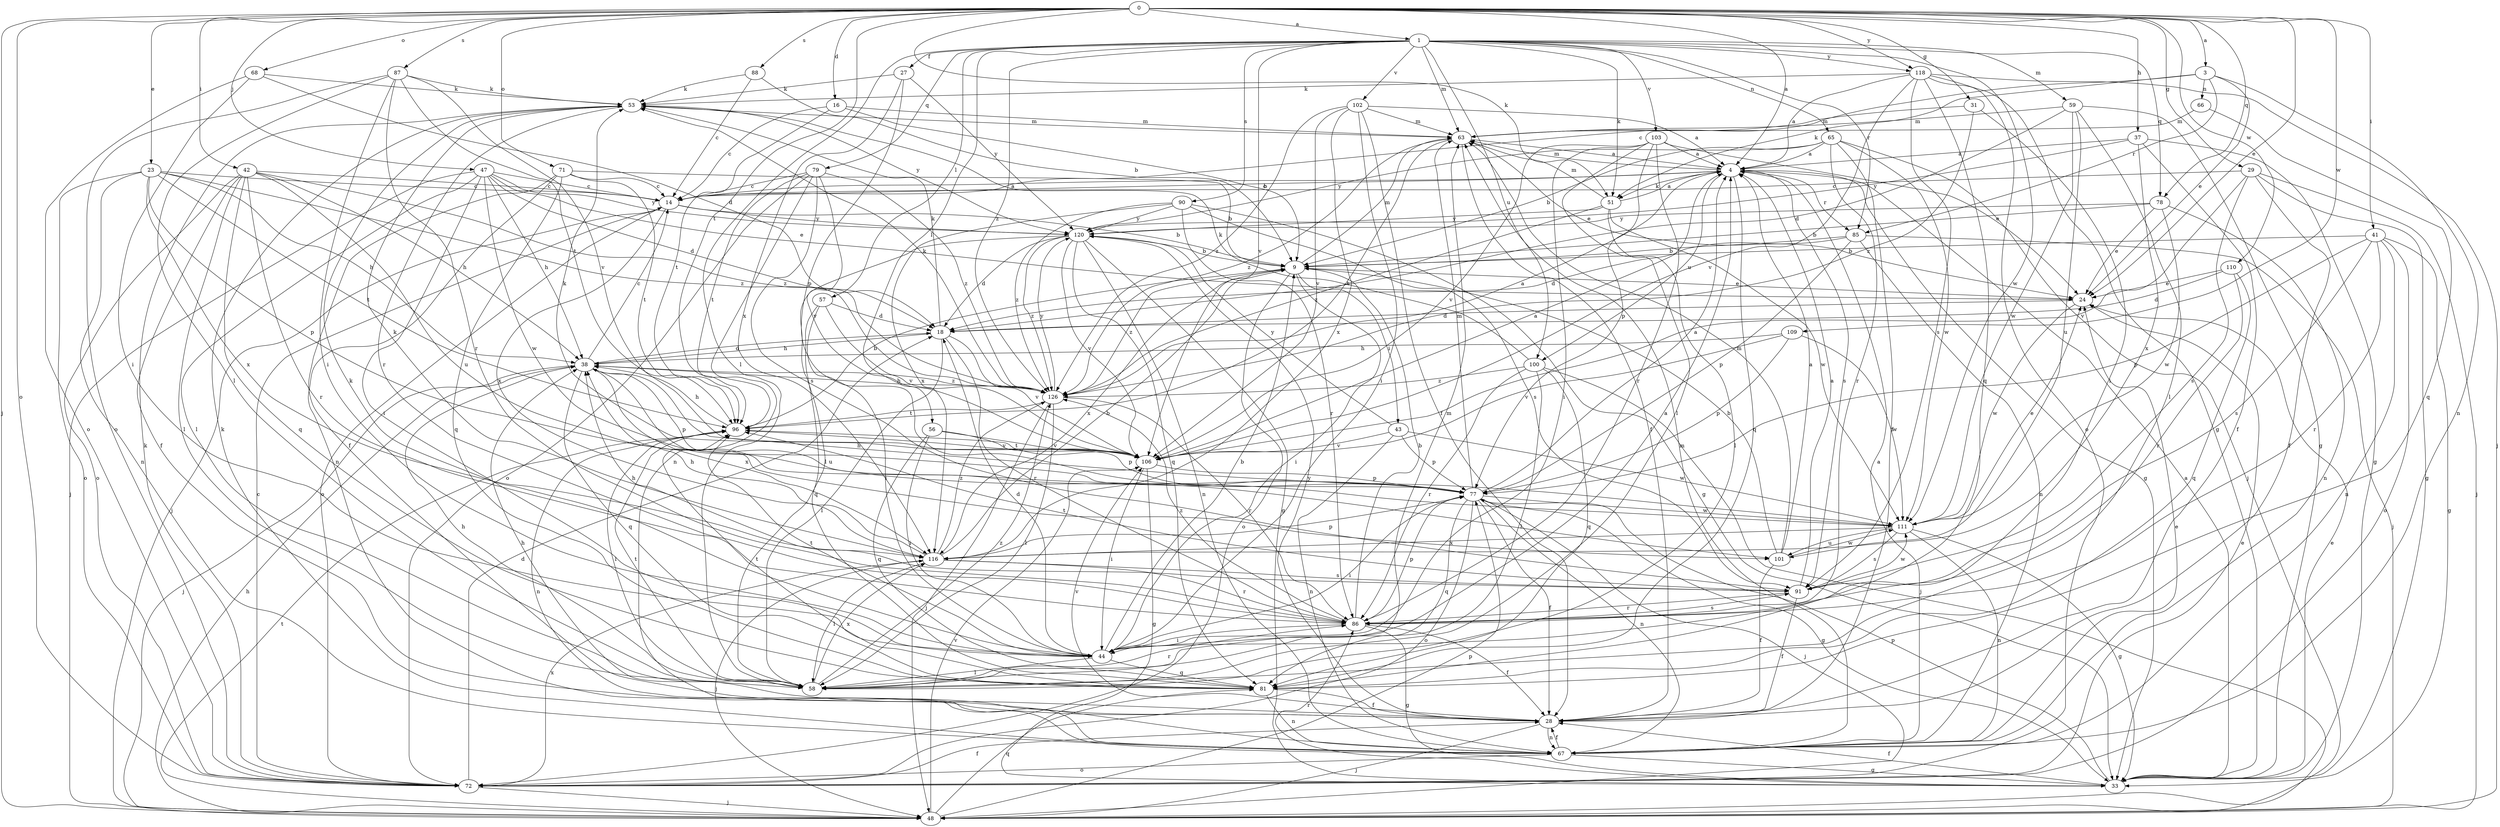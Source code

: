 strict digraph  {
0;
1;
3;
4;
9;
14;
16;
18;
23;
24;
27;
28;
29;
31;
33;
37;
38;
41;
42;
43;
44;
47;
48;
51;
53;
56;
57;
58;
59;
63;
65;
66;
67;
68;
71;
72;
77;
78;
79;
81;
85;
86;
87;
88;
90;
91;
96;
100;
101;
102;
103;
106;
109;
110;
111;
116;
118;
120;
126;
0 -> 1  [label=a];
0 -> 3  [label=a];
0 -> 4  [label=a];
0 -> 16  [label=d];
0 -> 23  [label=e];
0 -> 24  [label=e];
0 -> 29  [label=g];
0 -> 31  [label=g];
0 -> 37  [label=h];
0 -> 41  [label=i];
0 -> 42  [label=i];
0 -> 47  [label=j];
0 -> 48  [label=j];
0 -> 51  [label=k];
0 -> 68  [label=o];
0 -> 71  [label=o];
0 -> 72  [label=o];
0 -> 78  [label=q];
0 -> 87  [label=s];
0 -> 88  [label=s];
0 -> 96  [label=t];
0 -> 109  [label=w];
0 -> 110  [label=w];
0 -> 118  [label=y];
1 -> 27  [label=f];
1 -> 51  [label=k];
1 -> 56  [label=l];
1 -> 57  [label=l];
1 -> 58  [label=l];
1 -> 59  [label=m];
1 -> 63  [label=m];
1 -> 65  [label=n];
1 -> 78  [label=q];
1 -> 79  [label=q];
1 -> 85  [label=r];
1 -> 90  [label=s];
1 -> 100  [label=u];
1 -> 102  [label=v];
1 -> 103  [label=v];
1 -> 106  [label=v];
1 -> 111  [label=w];
1 -> 118  [label=y];
1 -> 126  [label=z];
3 -> 14  [label=c];
3 -> 24  [label=e];
3 -> 51  [label=k];
3 -> 66  [label=n];
3 -> 67  [label=n];
3 -> 85  [label=r];
4 -> 14  [label=c];
4 -> 33  [label=g];
4 -> 51  [label=k];
4 -> 63  [label=m];
4 -> 81  [label=q];
4 -> 85  [label=r];
4 -> 91  [label=s];
4 -> 100  [label=u];
9 -> 24  [label=e];
9 -> 43  [label=i];
9 -> 44  [label=i];
9 -> 63  [label=m];
9 -> 72  [label=o];
9 -> 116  [label=x];
9 -> 126  [label=z];
14 -> 4  [label=a];
14 -> 9  [label=b];
14 -> 48  [label=j];
14 -> 72  [label=o];
14 -> 116  [label=x];
14 -> 120  [label=y];
16 -> 9  [label=b];
16 -> 14  [label=c];
16 -> 63  [label=m];
16 -> 96  [label=t];
18 -> 38  [label=h];
18 -> 53  [label=k];
18 -> 58  [label=l];
18 -> 86  [label=r];
18 -> 106  [label=v];
23 -> 14  [label=c];
23 -> 38  [label=h];
23 -> 67  [label=n];
23 -> 72  [label=o];
23 -> 77  [label=p];
23 -> 96  [label=t];
23 -> 116  [label=x];
23 -> 126  [label=z];
24 -> 18  [label=d];
24 -> 111  [label=w];
27 -> 53  [label=k];
27 -> 77  [label=p];
27 -> 116  [label=x];
27 -> 120  [label=y];
28 -> 38  [label=h];
28 -> 48  [label=j];
28 -> 67  [label=n];
28 -> 106  [label=v];
28 -> 120  [label=y];
29 -> 14  [label=c];
29 -> 28  [label=f];
29 -> 33  [label=g];
29 -> 48  [label=j];
29 -> 91  [label=s];
29 -> 106  [label=v];
31 -> 44  [label=i];
31 -> 63  [label=m];
31 -> 126  [label=z];
33 -> 4  [label=a];
33 -> 24  [label=e];
33 -> 28  [label=f];
33 -> 77  [label=p];
33 -> 86  [label=r];
37 -> 4  [label=a];
37 -> 28  [label=f];
37 -> 33  [label=g];
37 -> 116  [label=x];
37 -> 120  [label=y];
38 -> 14  [label=c];
38 -> 18  [label=d];
38 -> 48  [label=j];
38 -> 77  [label=p];
38 -> 81  [label=q];
38 -> 101  [label=u];
38 -> 116  [label=x];
38 -> 126  [label=z];
41 -> 9  [label=b];
41 -> 33  [label=g];
41 -> 67  [label=n];
41 -> 72  [label=o];
41 -> 77  [label=p];
41 -> 86  [label=r];
41 -> 91  [label=s];
42 -> 14  [label=c];
42 -> 28  [label=f];
42 -> 38  [label=h];
42 -> 58  [label=l];
42 -> 72  [label=o];
42 -> 81  [label=q];
42 -> 86  [label=r];
42 -> 101  [label=u];
42 -> 126  [label=z];
43 -> 67  [label=n];
43 -> 77  [label=p];
43 -> 106  [label=v];
43 -> 111  [label=w];
43 -> 120  [label=y];
44 -> 4  [label=a];
44 -> 9  [label=b];
44 -> 18  [label=d];
44 -> 53  [label=k];
44 -> 58  [label=l];
44 -> 81  [label=q];
44 -> 96  [label=t];
47 -> 14  [label=c];
47 -> 18  [label=d];
47 -> 24  [label=e];
47 -> 38  [label=h];
47 -> 44  [label=i];
47 -> 48  [label=j];
47 -> 58  [label=l];
47 -> 111  [label=w];
47 -> 120  [label=y];
48 -> 38  [label=h];
48 -> 77  [label=p];
48 -> 81  [label=q];
48 -> 96  [label=t];
48 -> 106  [label=v];
51 -> 4  [label=a];
51 -> 58  [label=l];
51 -> 63  [label=m];
51 -> 111  [label=w];
51 -> 120  [label=y];
51 -> 126  [label=z];
53 -> 63  [label=m];
53 -> 86  [label=r];
53 -> 120  [label=y];
56 -> 44  [label=i];
56 -> 77  [label=p];
56 -> 81  [label=q];
56 -> 106  [label=v];
57 -> 18  [label=d];
57 -> 44  [label=i];
57 -> 81  [label=q];
57 -> 106  [label=v];
58 -> 38  [label=h];
58 -> 63  [label=m];
58 -> 86  [label=r];
58 -> 96  [label=t];
58 -> 116  [label=x];
58 -> 126  [label=z];
59 -> 18  [label=d];
59 -> 33  [label=g];
59 -> 58  [label=l];
59 -> 63  [label=m];
59 -> 101  [label=u];
59 -> 111  [label=w];
63 -> 4  [label=a];
63 -> 24  [label=e];
63 -> 28  [label=f];
63 -> 96  [label=t];
63 -> 126  [label=z];
65 -> 4  [label=a];
65 -> 9  [label=b];
65 -> 28  [label=f];
65 -> 48  [label=j];
65 -> 86  [label=r];
65 -> 111  [label=w];
65 -> 120  [label=y];
66 -> 63  [label=m];
66 -> 81  [label=q];
67 -> 4  [label=a];
67 -> 24  [label=e];
67 -> 28  [label=f];
67 -> 33  [label=g];
67 -> 53  [label=k];
67 -> 63  [label=m];
67 -> 72  [label=o];
68 -> 18  [label=d];
68 -> 44  [label=i];
68 -> 53  [label=k];
68 -> 72  [label=o];
71 -> 9  [label=b];
71 -> 14  [label=c];
71 -> 28  [label=f];
71 -> 67  [label=n];
71 -> 81  [label=q];
71 -> 96  [label=t];
72 -> 14  [label=c];
72 -> 18  [label=d];
72 -> 24  [label=e];
72 -> 28  [label=f];
72 -> 48  [label=j];
72 -> 53  [label=k];
72 -> 116  [label=x];
77 -> 4  [label=a];
77 -> 28  [label=f];
77 -> 33  [label=g];
77 -> 44  [label=i];
77 -> 48  [label=j];
77 -> 63  [label=m];
77 -> 67  [label=n];
77 -> 72  [label=o];
77 -> 81  [label=q];
77 -> 111  [label=w];
78 -> 9  [label=b];
78 -> 24  [label=e];
78 -> 67  [label=n];
78 -> 111  [label=w];
78 -> 120  [label=y];
79 -> 14  [label=c];
79 -> 67  [label=n];
79 -> 72  [label=o];
79 -> 91  [label=s];
79 -> 96  [label=t];
79 -> 106  [label=v];
79 -> 126  [label=z];
81 -> 28  [label=f];
81 -> 67  [label=n];
81 -> 96  [label=t];
85 -> 9  [label=b];
85 -> 18  [label=d];
85 -> 48  [label=j];
85 -> 67  [label=n];
85 -> 77  [label=p];
86 -> 9  [label=b];
86 -> 28  [label=f];
86 -> 33  [label=g];
86 -> 44  [label=i];
86 -> 77  [label=p];
86 -> 91  [label=s];
86 -> 126  [label=z];
87 -> 44  [label=i];
87 -> 53  [label=k];
87 -> 58  [label=l];
87 -> 72  [label=o];
87 -> 86  [label=r];
87 -> 96  [label=t];
87 -> 106  [label=v];
88 -> 9  [label=b];
88 -> 14  [label=c];
88 -> 53  [label=k];
90 -> 33  [label=g];
90 -> 86  [label=r];
90 -> 91  [label=s];
90 -> 116  [label=x];
90 -> 120  [label=y];
90 -> 126  [label=z];
91 -> 4  [label=a];
91 -> 28  [label=f];
91 -> 38  [label=h];
91 -> 86  [label=r];
91 -> 96  [label=t];
91 -> 111  [label=w];
96 -> 9  [label=b];
96 -> 38  [label=h];
96 -> 58  [label=l];
96 -> 67  [label=n];
96 -> 106  [label=v];
100 -> 48  [label=j];
100 -> 53  [label=k];
100 -> 58  [label=l];
100 -> 81  [label=q];
100 -> 86  [label=r];
100 -> 126  [label=z];
101 -> 4  [label=a];
101 -> 9  [label=b];
101 -> 28  [label=f];
101 -> 63  [label=m];
101 -> 111  [label=w];
102 -> 4  [label=a];
102 -> 28  [label=f];
102 -> 44  [label=i];
102 -> 63  [label=m];
102 -> 106  [label=v];
102 -> 116  [label=x];
102 -> 126  [label=z];
103 -> 4  [label=a];
103 -> 24  [label=e];
103 -> 44  [label=i];
103 -> 58  [label=l];
103 -> 77  [label=p];
103 -> 86  [label=r];
103 -> 106  [label=v];
106 -> 4  [label=a];
106 -> 33  [label=g];
106 -> 44  [label=i];
106 -> 53  [label=k];
106 -> 77  [label=p];
106 -> 96  [label=t];
109 -> 38  [label=h];
109 -> 77  [label=p];
109 -> 106  [label=v];
109 -> 111  [label=w];
110 -> 18  [label=d];
110 -> 24  [label=e];
110 -> 81  [label=q];
110 -> 86  [label=r];
111 -> 24  [label=e];
111 -> 33  [label=g];
111 -> 38  [label=h];
111 -> 67  [label=n];
111 -> 91  [label=s];
111 -> 101  [label=u];
111 -> 116  [label=x];
116 -> 9  [label=b];
116 -> 38  [label=h];
116 -> 48  [label=j];
116 -> 53  [label=k];
116 -> 58  [label=l];
116 -> 77  [label=p];
116 -> 86  [label=r];
116 -> 91  [label=s];
116 -> 126  [label=z];
118 -> 4  [label=a];
118 -> 33  [label=g];
118 -> 48  [label=j];
118 -> 53  [label=k];
118 -> 72  [label=o];
118 -> 81  [label=q];
118 -> 91  [label=s];
118 -> 106  [label=v];
120 -> 9  [label=b];
120 -> 18  [label=d];
120 -> 33  [label=g];
120 -> 58  [label=l];
120 -> 67  [label=n];
120 -> 81  [label=q];
120 -> 106  [label=v];
120 -> 126  [label=z];
126 -> 4  [label=a];
126 -> 38  [label=h];
126 -> 48  [label=j];
126 -> 53  [label=k];
126 -> 58  [label=l];
126 -> 86  [label=r];
126 -> 96  [label=t];
126 -> 120  [label=y];
}
